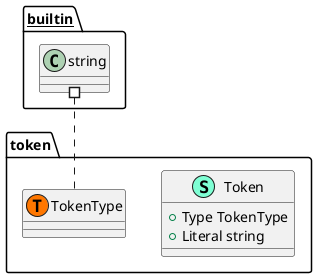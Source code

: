 @startuml
namespace token {
    class Token << (S,Aquamarine) >> {
        + Type TokenType
        + Literal string

    }
    class token.TokenType << (T, #FF7700) >>  {
    }
}


"__builtin__.string" #.. "token.TokenType"
@enduml
